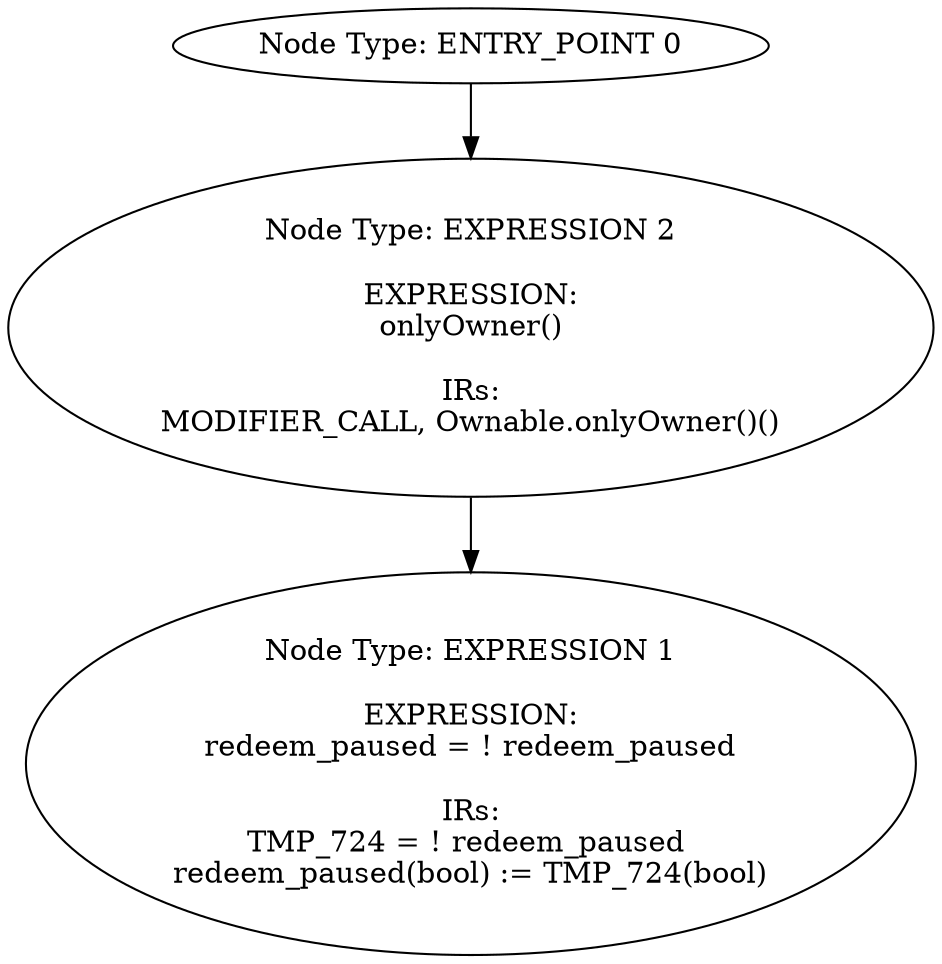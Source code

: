digraph{
0[label="Node Type: ENTRY_POINT 0
"];
0->2;
1[label="Node Type: EXPRESSION 1

EXPRESSION:
redeem_paused = ! redeem_paused

IRs:
TMP_724 = ! redeem_paused 
redeem_paused(bool) := TMP_724(bool)"];
2[label="Node Type: EXPRESSION 2

EXPRESSION:
onlyOwner()

IRs:
MODIFIER_CALL, Ownable.onlyOwner()()"];
2->1;
}
